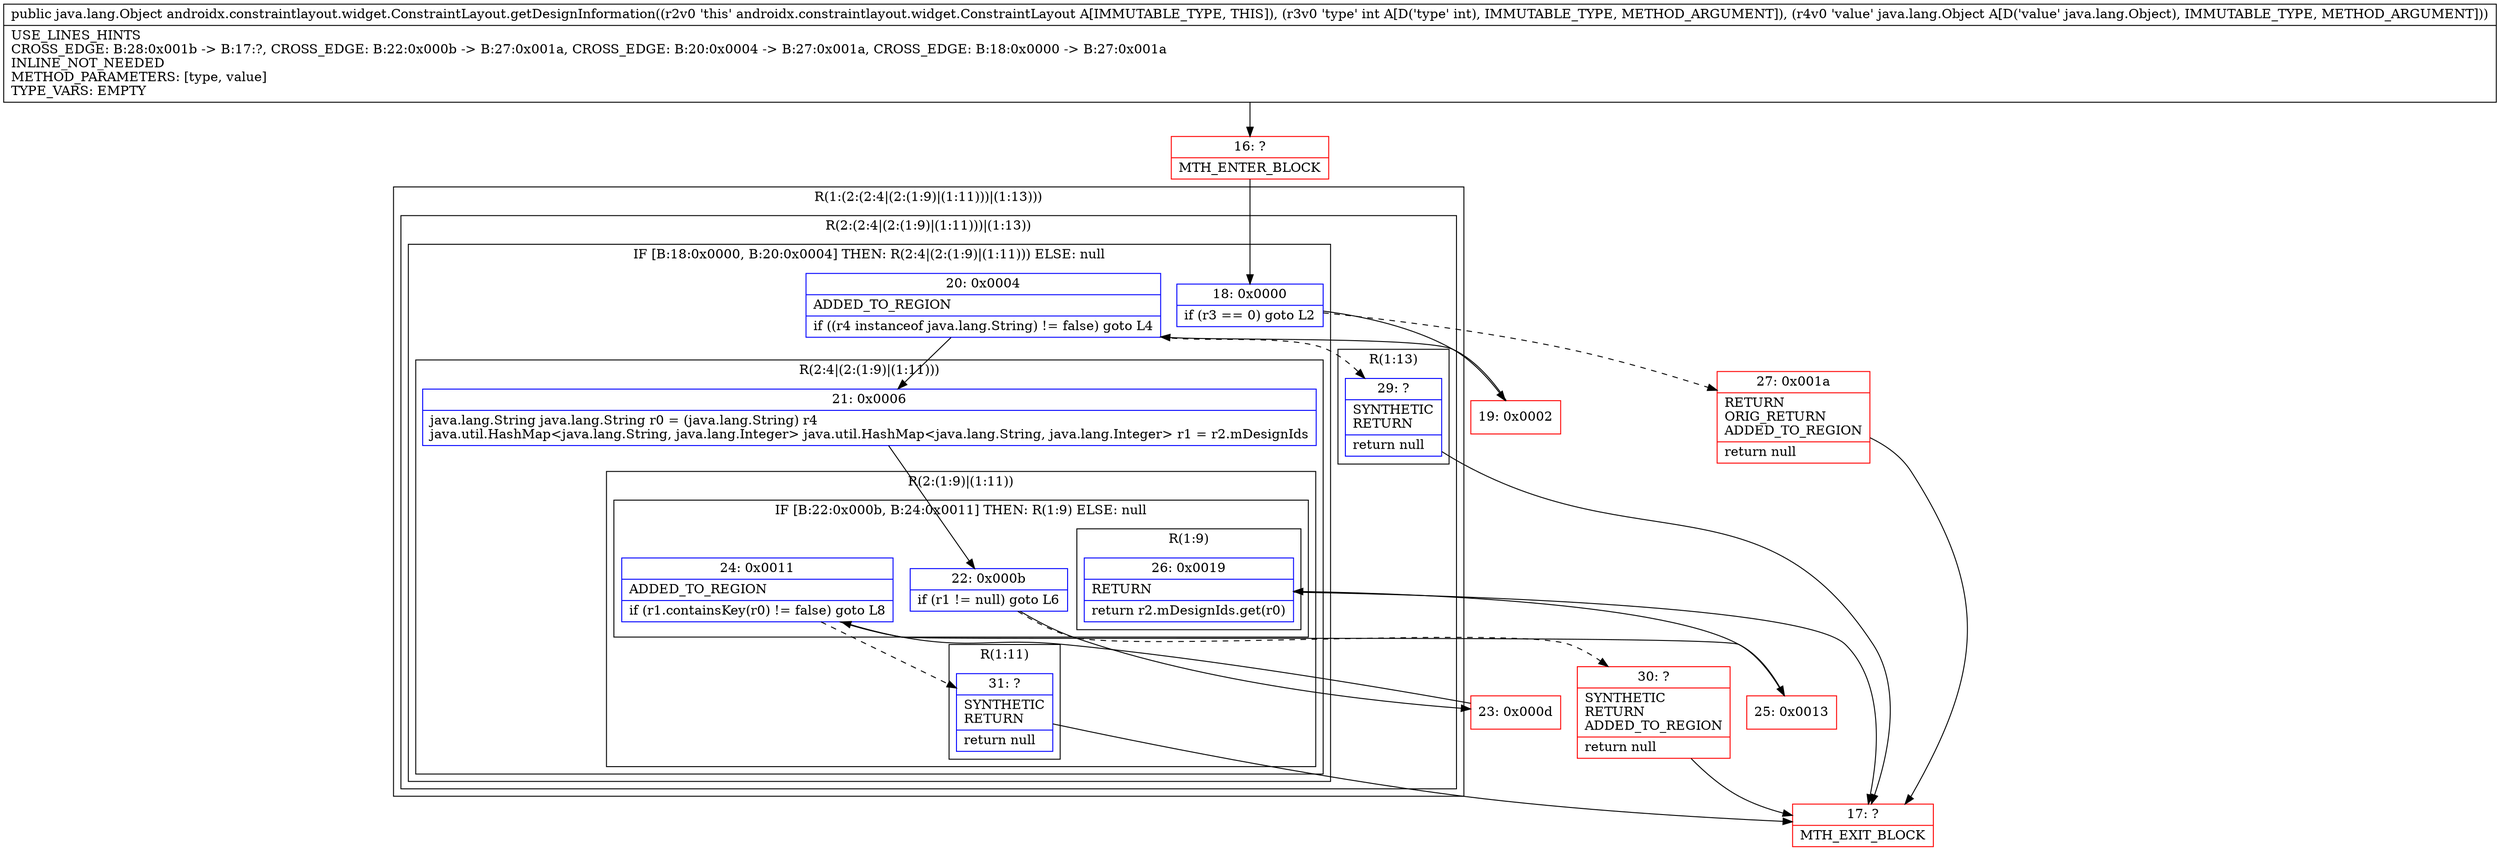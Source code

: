digraph "CFG forandroidx.constraintlayout.widget.ConstraintLayout.getDesignInformation(ILjava\/lang\/Object;)Ljava\/lang\/Object;" {
subgraph cluster_Region_365545720 {
label = "R(1:(2:(2:4|(2:(1:9)|(1:11)))|(1:13)))";
node [shape=record,color=blue];
subgraph cluster_Region_1341270986 {
label = "R(2:(2:4|(2:(1:9)|(1:11)))|(1:13))";
node [shape=record,color=blue];
subgraph cluster_IfRegion_743492603 {
label = "IF [B:18:0x0000, B:20:0x0004] THEN: R(2:4|(2:(1:9)|(1:11))) ELSE: null";
node [shape=record,color=blue];
Node_18 [shape=record,label="{18\:\ 0x0000|if (r3 == 0) goto L2\l}"];
Node_20 [shape=record,label="{20\:\ 0x0004|ADDED_TO_REGION\l|if ((r4 instanceof java.lang.String) != false) goto L4\l}"];
subgraph cluster_Region_1840884208 {
label = "R(2:4|(2:(1:9)|(1:11)))";
node [shape=record,color=blue];
Node_21 [shape=record,label="{21\:\ 0x0006|java.lang.String java.lang.String r0 = (java.lang.String) r4\ljava.util.HashMap\<java.lang.String, java.lang.Integer\> java.util.HashMap\<java.lang.String, java.lang.Integer\> r1 = r2.mDesignIds\l}"];
subgraph cluster_Region_731080465 {
label = "R(2:(1:9)|(1:11))";
node [shape=record,color=blue];
subgraph cluster_IfRegion_1250219798 {
label = "IF [B:22:0x000b, B:24:0x0011] THEN: R(1:9) ELSE: null";
node [shape=record,color=blue];
Node_22 [shape=record,label="{22\:\ 0x000b|if (r1 != null) goto L6\l}"];
Node_24 [shape=record,label="{24\:\ 0x0011|ADDED_TO_REGION\l|if (r1.containsKey(r0) != false) goto L8\l}"];
subgraph cluster_Region_1400888164 {
label = "R(1:9)";
node [shape=record,color=blue];
Node_26 [shape=record,label="{26\:\ 0x0019|RETURN\l|return r2.mDesignIds.get(r0)\l}"];
}
}
subgraph cluster_Region_1883694227 {
label = "R(1:11)";
node [shape=record,color=blue];
Node_31 [shape=record,label="{31\:\ ?|SYNTHETIC\lRETURN\l|return null\l}"];
}
}
}
}
subgraph cluster_Region_783564074 {
label = "R(1:13)";
node [shape=record,color=blue];
Node_29 [shape=record,label="{29\:\ ?|SYNTHETIC\lRETURN\l|return null\l}"];
}
}
}
Node_16 [shape=record,color=red,label="{16\:\ ?|MTH_ENTER_BLOCK\l}"];
Node_19 [shape=record,color=red,label="{19\:\ 0x0002}"];
Node_23 [shape=record,color=red,label="{23\:\ 0x000d}"];
Node_25 [shape=record,color=red,label="{25\:\ 0x0013}"];
Node_17 [shape=record,color=red,label="{17\:\ ?|MTH_EXIT_BLOCK\l}"];
Node_30 [shape=record,color=red,label="{30\:\ ?|SYNTHETIC\lRETURN\lADDED_TO_REGION\l|return null\l}"];
Node_27 [shape=record,color=red,label="{27\:\ 0x001a|RETURN\lORIG_RETURN\lADDED_TO_REGION\l|return null\l}"];
MethodNode[shape=record,label="{public java.lang.Object androidx.constraintlayout.widget.ConstraintLayout.getDesignInformation((r2v0 'this' androidx.constraintlayout.widget.ConstraintLayout A[IMMUTABLE_TYPE, THIS]), (r3v0 'type' int A[D('type' int), IMMUTABLE_TYPE, METHOD_ARGUMENT]), (r4v0 'value' java.lang.Object A[D('value' java.lang.Object), IMMUTABLE_TYPE, METHOD_ARGUMENT]))  | USE_LINES_HINTS\lCROSS_EDGE: B:28:0x001b \-\> B:17:?, CROSS_EDGE: B:22:0x000b \-\> B:27:0x001a, CROSS_EDGE: B:20:0x0004 \-\> B:27:0x001a, CROSS_EDGE: B:18:0x0000 \-\> B:27:0x001a\lINLINE_NOT_NEEDED\lMETHOD_PARAMETERS: [type, value]\lTYPE_VARS: EMPTY\l}"];
MethodNode -> Node_16;Node_18 -> Node_19;
Node_18 -> Node_27[style=dashed];
Node_20 -> Node_21;
Node_20 -> Node_29[style=dashed];
Node_21 -> Node_22;
Node_22 -> Node_23;
Node_22 -> Node_30[style=dashed];
Node_24 -> Node_25;
Node_24 -> Node_31[style=dashed];
Node_26 -> Node_17;
Node_31 -> Node_17;
Node_29 -> Node_17;
Node_16 -> Node_18;
Node_19 -> Node_20;
Node_23 -> Node_24;
Node_25 -> Node_26;
Node_30 -> Node_17;
Node_27 -> Node_17;
}

